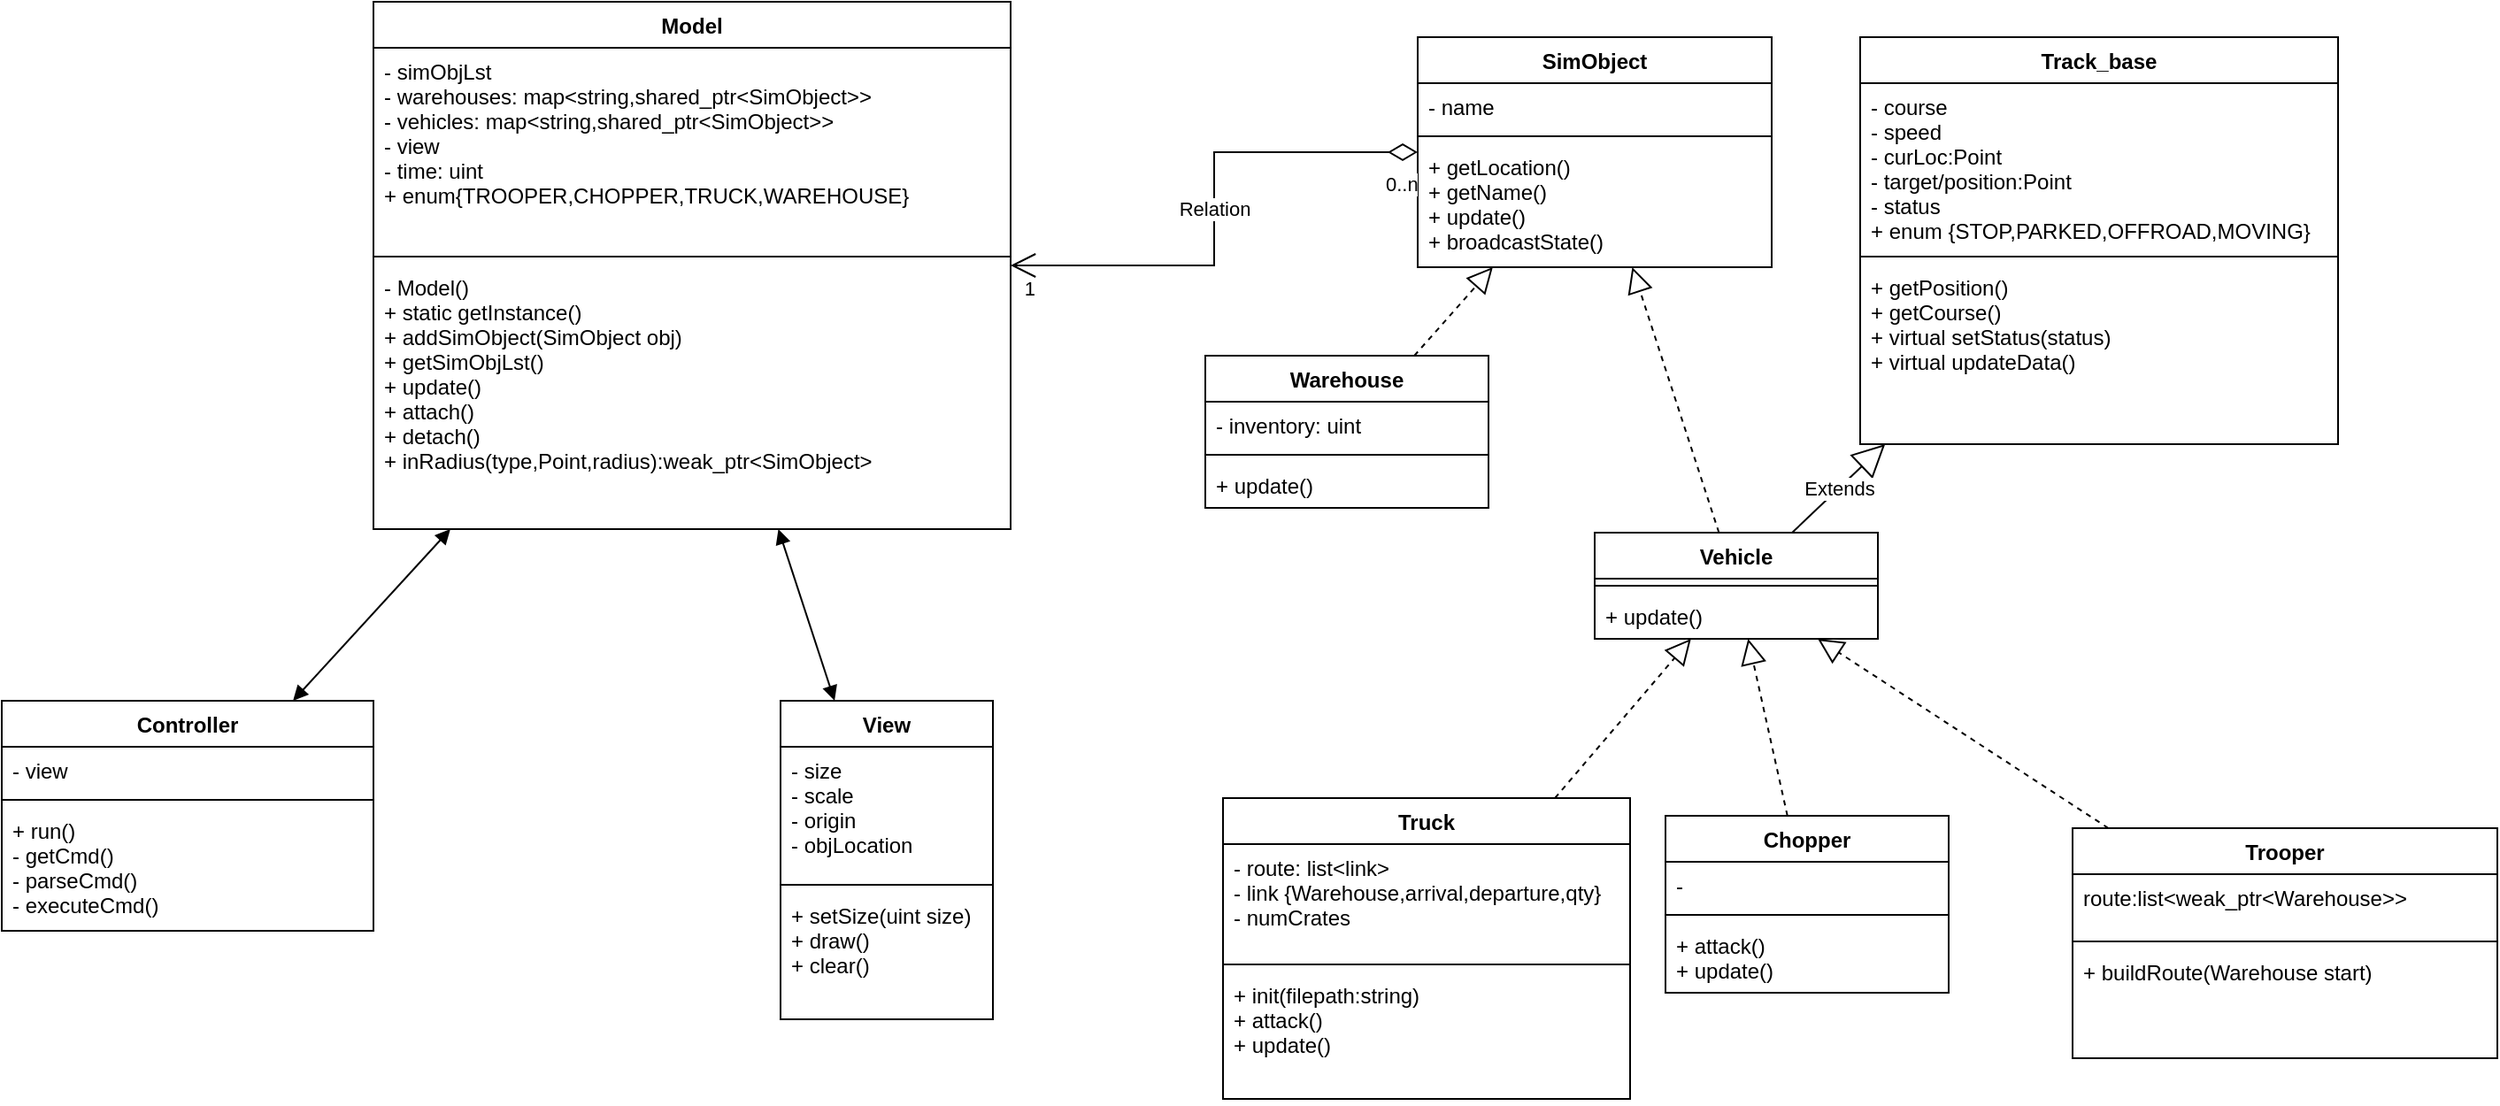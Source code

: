 <mxfile version="18.2.0" type="github">
  <diagram id="44q2uDsoj2Jr73g2Fu_d" name="Page-1">
    <mxGraphModel dx="2120" dy="722" grid="1" gridSize="10" guides="1" tooltips="1" connect="1" arrows="1" fold="1" page="1" pageScale="1" pageWidth="827" pageHeight="1169" math="0" shadow="0">
      <root>
        <mxCell id="0" />
        <mxCell id="1" parent="0" />
        <mxCell id="xyghL1K83STjx0oW8IJl-1" value="Model" style="swimlane;fontStyle=1;align=center;verticalAlign=top;childLayout=stackLayout;horizontal=1;startSize=26;horizontalStack=0;resizeParent=1;resizeParentMax=0;resizeLast=0;collapsible=1;marginBottom=0;" parent="1" vertex="1">
          <mxGeometry x="-280" y="10" width="360" height="298" as="geometry" />
        </mxCell>
        <mxCell id="xyghL1K83STjx0oW8IJl-2" value="- simObjLst&#xa;- warehouses: map&lt;string,shared_ptr&lt;SimObject&gt;&gt;&#xa;- vehicles: map&lt;string,shared_ptr&lt;SimObject&gt;&gt;&#xa;- view&#xa;- time: uint&#xa;+ enum{TROOPER,CHOPPER,TRUCK,WAREHOUSE}" style="text;strokeColor=none;fillColor=none;align=left;verticalAlign=top;spacingLeft=4;spacingRight=4;overflow=hidden;rotatable=0;points=[[0,0.5],[1,0.5]];portConstraint=eastwest;" parent="xyghL1K83STjx0oW8IJl-1" vertex="1">
          <mxGeometry y="26" width="360" height="114" as="geometry" />
        </mxCell>
        <mxCell id="xyghL1K83STjx0oW8IJl-3" value="" style="line;strokeWidth=1;fillColor=none;align=left;verticalAlign=middle;spacingTop=-1;spacingLeft=3;spacingRight=3;rotatable=0;labelPosition=right;points=[];portConstraint=eastwest;" parent="xyghL1K83STjx0oW8IJl-1" vertex="1">
          <mxGeometry y="140" width="360" height="8" as="geometry" />
        </mxCell>
        <mxCell id="xyghL1K83STjx0oW8IJl-4" value="- Model()&#xa;+ static getInstance()&#xa;+ addSimObject(SimObject obj)&#xa;+ getSimObjLst()&#xa;+ update()&#xa;+ attach()&#xa;+ detach()&#xa;+ inRadius(type,Point,radius):weak_ptr&lt;SimObject&gt;" style="text;strokeColor=none;fillColor=none;align=left;verticalAlign=top;spacingLeft=4;spacingRight=4;overflow=hidden;rotatable=0;points=[[0,0.5],[1,0.5]];portConstraint=eastwest;" parent="xyghL1K83STjx0oW8IJl-1" vertex="1">
          <mxGeometry y="148" width="360" height="150" as="geometry" />
        </mxCell>
        <mxCell id="xyghL1K83STjx0oW8IJl-15" value="" style="endArrow=block;startArrow=block;endFill=1;startFill=1;html=1;rounded=0;" parent="1" source="xyghL1K83STjx0oW8IJl-1" target="xyghL1K83STjx0oW8IJl-16" edge="1">
          <mxGeometry width="160" relative="1" as="geometry">
            <mxPoint x="200" y="140" as="sourcePoint" />
            <mxPoint x="110" y="300" as="targetPoint" />
          </mxGeometry>
        </mxCell>
        <mxCell id="xyghL1K83STjx0oW8IJl-16" value="Controller" style="swimlane;fontStyle=1;align=center;verticalAlign=top;childLayout=stackLayout;horizontal=1;startSize=26;horizontalStack=0;resizeParent=1;resizeParentMax=0;resizeLast=0;collapsible=1;marginBottom=0;" parent="1" vertex="1">
          <mxGeometry x="-490" y="405" width="210" height="130" as="geometry" />
        </mxCell>
        <mxCell id="xyghL1K83STjx0oW8IJl-17" value="- view" style="text;strokeColor=none;fillColor=none;align=left;verticalAlign=top;spacingLeft=4;spacingRight=4;overflow=hidden;rotatable=0;points=[[0,0.5],[1,0.5]];portConstraint=eastwest;" parent="xyghL1K83STjx0oW8IJl-16" vertex="1">
          <mxGeometry y="26" width="210" height="26" as="geometry" />
        </mxCell>
        <mxCell id="xyghL1K83STjx0oW8IJl-18" value="" style="line;strokeWidth=1;fillColor=none;align=left;verticalAlign=middle;spacingTop=-1;spacingLeft=3;spacingRight=3;rotatable=0;labelPosition=right;points=[];portConstraint=eastwest;" parent="xyghL1K83STjx0oW8IJl-16" vertex="1">
          <mxGeometry y="52" width="210" height="8" as="geometry" />
        </mxCell>
        <mxCell id="xyghL1K83STjx0oW8IJl-19" value="+ run()&#xa;- getCmd()&#xa;- parseCmd()&#xa;- executeCmd()" style="text;strokeColor=none;fillColor=none;align=left;verticalAlign=top;spacingLeft=4;spacingRight=4;overflow=hidden;rotatable=0;points=[[0,0.5],[1,0.5]];portConstraint=eastwest;" parent="xyghL1K83STjx0oW8IJl-16" vertex="1">
          <mxGeometry y="60" width="210" height="70" as="geometry" />
        </mxCell>
        <mxCell id="xyghL1K83STjx0oW8IJl-20" value="" style="endArrow=block;startArrow=block;endFill=1;startFill=1;html=1;rounded=0;" parent="1" source="xyghL1K83STjx0oW8IJl-1" target="xyghL1K83STjx0oW8IJl-21" edge="1">
          <mxGeometry width="160" relative="1" as="geometry">
            <mxPoint x="220" y="217.692" as="sourcePoint" />
            <mxPoint x="480" y="280" as="targetPoint" />
          </mxGeometry>
        </mxCell>
        <mxCell id="xyghL1K83STjx0oW8IJl-21" value="View" style="swimlane;fontStyle=1;align=center;verticalAlign=top;childLayout=stackLayout;horizontal=1;startSize=26;horizontalStack=0;resizeParent=1;resizeParentMax=0;resizeLast=0;collapsible=1;marginBottom=0;" parent="1" vertex="1">
          <mxGeometry x="-50" y="405" width="120" height="180" as="geometry" />
        </mxCell>
        <mxCell id="xyghL1K83STjx0oW8IJl-22" value="- size&#xa;- scale&#xa;- origin&#xa;- objLocation" style="text;strokeColor=none;fillColor=none;align=left;verticalAlign=top;spacingLeft=4;spacingRight=4;overflow=hidden;rotatable=0;points=[[0,0.5],[1,0.5]];portConstraint=eastwest;" parent="xyghL1K83STjx0oW8IJl-21" vertex="1">
          <mxGeometry y="26" width="120" height="74" as="geometry" />
        </mxCell>
        <mxCell id="xyghL1K83STjx0oW8IJl-23" value="" style="line;strokeWidth=1;fillColor=none;align=left;verticalAlign=middle;spacingTop=-1;spacingLeft=3;spacingRight=3;rotatable=0;labelPosition=right;points=[];portConstraint=eastwest;" parent="xyghL1K83STjx0oW8IJl-21" vertex="1">
          <mxGeometry y="100" width="120" height="8" as="geometry" />
        </mxCell>
        <mxCell id="xyghL1K83STjx0oW8IJl-24" value="+ setSize(uint size)&#xa;+ draw()&#xa;+ clear()" style="text;strokeColor=none;fillColor=none;align=left;verticalAlign=top;spacingLeft=4;spacingRight=4;overflow=hidden;rotatable=0;points=[[0,0.5],[1,0.5]];portConstraint=eastwest;" parent="xyghL1K83STjx0oW8IJl-21" vertex="1">
          <mxGeometry y="108" width="120" height="72" as="geometry" />
        </mxCell>
        <mxCell id="xyghL1K83STjx0oW8IJl-28" value="SimObject" style="swimlane;fontStyle=1;align=center;verticalAlign=top;childLayout=stackLayout;horizontal=1;startSize=26;horizontalStack=0;resizeParent=1;resizeParentMax=0;resizeLast=0;collapsible=1;marginBottom=0;" parent="1" vertex="1">
          <mxGeometry x="310" y="30" width="200" height="130" as="geometry" />
        </mxCell>
        <mxCell id="xyghL1K83STjx0oW8IJl-29" value="- name" style="text;strokeColor=none;fillColor=none;align=left;verticalAlign=top;spacingLeft=4;spacingRight=4;overflow=hidden;rotatable=0;points=[[0,0.5],[1,0.5]];portConstraint=eastwest;" parent="xyghL1K83STjx0oW8IJl-28" vertex="1">
          <mxGeometry y="26" width="200" height="26" as="geometry" />
        </mxCell>
        <mxCell id="xyghL1K83STjx0oW8IJl-30" value="" style="line;strokeWidth=1;fillColor=none;align=left;verticalAlign=middle;spacingTop=-1;spacingLeft=3;spacingRight=3;rotatable=0;labelPosition=right;points=[];portConstraint=eastwest;" parent="xyghL1K83STjx0oW8IJl-28" vertex="1">
          <mxGeometry y="52" width="200" height="8" as="geometry" />
        </mxCell>
        <mxCell id="xyghL1K83STjx0oW8IJl-31" value="+ getLocation()&#xa;+ getName()&#xa;+ update()&#xa;+ broadcastState()" style="text;strokeColor=none;fillColor=none;align=left;verticalAlign=top;spacingLeft=4;spacingRight=4;overflow=hidden;rotatable=0;points=[[0,0.5],[1,0.5]];portConstraint=eastwest;" parent="xyghL1K83STjx0oW8IJl-28" vertex="1">
          <mxGeometry y="60" width="200" height="70" as="geometry" />
        </mxCell>
        <mxCell id="xyghL1K83STjx0oW8IJl-33" value="Relation" style="endArrow=open;html=1;endSize=12;startArrow=diamondThin;startSize=14;startFill=0;edgeStyle=orthogonalEdgeStyle;rounded=0;" parent="1" source="xyghL1K83STjx0oW8IJl-28" target="xyghL1K83STjx0oW8IJl-1" edge="1">
          <mxGeometry relative="1" as="geometry">
            <mxPoint x="450" y="270" as="sourcePoint" />
            <mxPoint x="610" y="270" as="targetPoint" />
          </mxGeometry>
        </mxCell>
        <mxCell id="xyghL1K83STjx0oW8IJl-34" value="0..n" style="edgeLabel;resizable=0;html=1;align=left;verticalAlign=top;" parent="xyghL1K83STjx0oW8IJl-33" connectable="0" vertex="1">
          <mxGeometry x="-1" relative="1" as="geometry">
            <mxPoint x="-20" y="5" as="offset" />
          </mxGeometry>
        </mxCell>
        <mxCell id="xyghL1K83STjx0oW8IJl-35" value="1" style="edgeLabel;resizable=0;html=1;align=right;verticalAlign=top;" parent="xyghL1K83STjx0oW8IJl-33" connectable="0" vertex="1">
          <mxGeometry x="1" relative="1" as="geometry">
            <mxPoint x="14" as="offset" />
          </mxGeometry>
        </mxCell>
        <mxCell id="xyghL1K83STjx0oW8IJl-36" value="" style="endArrow=block;dashed=1;endFill=0;endSize=12;html=1;rounded=0;" parent="1" source="xyghL1K83STjx0oW8IJl-37" target="xyghL1K83STjx0oW8IJl-28" edge="1">
          <mxGeometry width="160" relative="1" as="geometry">
            <mxPoint x="510" y="260" as="sourcePoint" />
            <mxPoint x="670" y="260" as="targetPoint" />
          </mxGeometry>
        </mxCell>
        <mxCell id="xyghL1K83STjx0oW8IJl-37" value="Warehouse" style="swimlane;fontStyle=1;align=center;verticalAlign=top;childLayout=stackLayout;horizontal=1;startSize=26;horizontalStack=0;resizeParent=1;resizeParentMax=0;resizeLast=0;collapsible=1;marginBottom=0;" parent="1" vertex="1">
          <mxGeometry x="190" y="210" width="160" height="86" as="geometry" />
        </mxCell>
        <mxCell id="xyghL1K83STjx0oW8IJl-38" value="- inventory: uint" style="text;strokeColor=none;fillColor=none;align=left;verticalAlign=top;spacingLeft=4;spacingRight=4;overflow=hidden;rotatable=0;points=[[0,0.5],[1,0.5]];portConstraint=eastwest;" parent="xyghL1K83STjx0oW8IJl-37" vertex="1">
          <mxGeometry y="26" width="160" height="26" as="geometry" />
        </mxCell>
        <mxCell id="xyghL1K83STjx0oW8IJl-39" value="" style="line;strokeWidth=1;fillColor=none;align=left;verticalAlign=middle;spacingTop=-1;spacingLeft=3;spacingRight=3;rotatable=0;labelPosition=right;points=[];portConstraint=eastwest;" parent="xyghL1K83STjx0oW8IJl-37" vertex="1">
          <mxGeometry y="52" width="160" height="8" as="geometry" />
        </mxCell>
        <mxCell id="xyghL1K83STjx0oW8IJl-40" value="+ update()" style="text;strokeColor=none;fillColor=none;align=left;verticalAlign=top;spacingLeft=4;spacingRight=4;overflow=hidden;rotatable=0;points=[[0,0.5],[1,0.5]];portConstraint=eastwest;" parent="xyghL1K83STjx0oW8IJl-37" vertex="1">
          <mxGeometry y="60" width="160" height="26" as="geometry" />
        </mxCell>
        <mxCell id="xyghL1K83STjx0oW8IJl-41" value="" style="endArrow=block;dashed=1;endFill=0;endSize=12;html=1;rounded=0;" parent="1" source="xyghL1K83STjx0oW8IJl-42" target="xyghL1K83STjx0oW8IJl-28" edge="1">
          <mxGeometry width="160" relative="1" as="geometry">
            <mxPoint x="700" y="280" as="sourcePoint" />
            <mxPoint x="670" y="260" as="targetPoint" />
          </mxGeometry>
        </mxCell>
        <mxCell id="xyghL1K83STjx0oW8IJl-42" value="Vehicle" style="swimlane;fontStyle=1;align=center;verticalAlign=top;childLayout=stackLayout;horizontal=1;startSize=26;horizontalStack=0;resizeParent=1;resizeParentMax=0;resizeLast=0;collapsible=1;marginBottom=0;" parent="1" vertex="1">
          <mxGeometry x="410" y="310" width="160" height="60" as="geometry" />
        </mxCell>
        <mxCell id="xyghL1K83STjx0oW8IJl-44" value="" style="line;strokeWidth=1;fillColor=none;align=left;verticalAlign=middle;spacingTop=-1;spacingLeft=3;spacingRight=3;rotatable=0;labelPosition=right;points=[];portConstraint=eastwest;" parent="xyghL1K83STjx0oW8IJl-42" vertex="1">
          <mxGeometry y="26" width="160" height="8" as="geometry" />
        </mxCell>
        <mxCell id="xyghL1K83STjx0oW8IJl-45" value="+ update()" style="text;strokeColor=none;fillColor=none;align=left;verticalAlign=top;spacingLeft=4;spacingRight=4;overflow=hidden;rotatable=0;points=[[0,0.5],[1,0.5]];portConstraint=eastwest;" parent="xyghL1K83STjx0oW8IJl-42" vertex="1">
          <mxGeometry y="34" width="160" height="26" as="geometry" />
        </mxCell>
        <mxCell id="xyghL1K83STjx0oW8IJl-47" value="Extends" style="endArrow=block;endSize=16;endFill=0;html=1;rounded=0;" parent="1" source="xyghL1K83STjx0oW8IJl-42" target="xyghL1K83STjx0oW8IJl-48" edge="1">
          <mxGeometry width="160" relative="1" as="geometry">
            <mxPoint x="430" y="190" as="sourcePoint" />
            <mxPoint x="590" y="130" as="targetPoint" />
          </mxGeometry>
        </mxCell>
        <mxCell id="xyghL1K83STjx0oW8IJl-48" value="Track_base" style="swimlane;fontStyle=1;align=center;verticalAlign=top;childLayout=stackLayout;horizontal=1;startSize=26;horizontalStack=0;resizeParent=1;resizeParentMax=0;resizeLast=0;collapsible=1;marginBottom=0;" parent="1" vertex="1">
          <mxGeometry x="560" y="30" width="270" height="230" as="geometry" />
        </mxCell>
        <mxCell id="xyghL1K83STjx0oW8IJl-49" value="- course&#xa;- speed&#xa;- curLoc:Point&#xa;- target/position:Point&#xa;- status&#xa;+ enum {STOP,PARKED,OFFROAD,MOVING}" style="text;strokeColor=none;fillColor=none;align=left;verticalAlign=top;spacingLeft=4;spacingRight=4;overflow=hidden;rotatable=0;points=[[0,0.5],[1,0.5]];portConstraint=eastwest;" parent="xyghL1K83STjx0oW8IJl-48" vertex="1">
          <mxGeometry y="26" width="270" height="94" as="geometry" />
        </mxCell>
        <mxCell id="xyghL1K83STjx0oW8IJl-50" value="" style="line;strokeWidth=1;fillColor=none;align=left;verticalAlign=middle;spacingTop=-1;spacingLeft=3;spacingRight=3;rotatable=0;labelPosition=right;points=[];portConstraint=eastwest;" parent="xyghL1K83STjx0oW8IJl-48" vertex="1">
          <mxGeometry y="120" width="270" height="8" as="geometry" />
        </mxCell>
        <mxCell id="xyghL1K83STjx0oW8IJl-51" value="+ getPosition()&#xa;+ getCourse()&#xa;+ virtual setStatus(status)&#xa;+ virtual updateData()" style="text;strokeColor=none;fillColor=none;align=left;verticalAlign=top;spacingLeft=4;spacingRight=4;overflow=hidden;rotatable=0;points=[[0,0.5],[1,0.5]];portConstraint=eastwest;" parent="xyghL1K83STjx0oW8IJl-48" vertex="1">
          <mxGeometry y="128" width="270" height="102" as="geometry" />
        </mxCell>
        <mxCell id="xyghL1K83STjx0oW8IJl-52" value="" style="endArrow=block;dashed=1;endFill=0;endSize=12;html=1;rounded=0;" parent="1" source="Z22mOZkXwCtcEA-yf7Ti-4" target="xyghL1K83STjx0oW8IJl-42" edge="1">
          <mxGeometry width="160" relative="1" as="geometry">
            <mxPoint x="379.286" y="460" as="sourcePoint" />
            <mxPoint x="550" y="330" as="targetPoint" />
          </mxGeometry>
        </mxCell>
        <mxCell id="xyghL1K83STjx0oW8IJl-57" value="" style="endArrow=block;dashed=1;endFill=0;endSize=12;html=1;rounded=0;" parent="1" source="Z22mOZkXwCtcEA-yf7Ti-12" target="xyghL1K83STjx0oW8IJl-42" edge="1">
          <mxGeometry width="160" relative="1" as="geometry">
            <mxPoint x="490" y="460" as="sourcePoint" />
            <mxPoint x="675" y="376" as="targetPoint" />
          </mxGeometry>
        </mxCell>
        <mxCell id="xyghL1K83STjx0oW8IJl-61" value="" style="endArrow=block;dashed=1;endFill=0;endSize=12;html=1;rounded=0;" parent="1" source="Z22mOZkXwCtcEA-yf7Ti-8" target="xyghL1K83STjx0oW8IJl-42" edge="1">
          <mxGeometry width="160" relative="1" as="geometry">
            <mxPoint x="595.109" y="460" as="sourcePoint" />
            <mxPoint x="660" y="390" as="targetPoint" />
          </mxGeometry>
        </mxCell>
        <mxCell id="Z22mOZkXwCtcEA-yf7Ti-4" value="Truck" style="swimlane;fontStyle=1;align=center;verticalAlign=top;childLayout=stackLayout;horizontal=1;startSize=26;horizontalStack=0;resizeParent=1;resizeParentMax=0;resizeLast=0;collapsible=1;marginBottom=0;" vertex="1" parent="1">
          <mxGeometry x="200" y="460" width="230" height="170" as="geometry" />
        </mxCell>
        <mxCell id="Z22mOZkXwCtcEA-yf7Ti-5" value="- route: list&lt;link&gt;&#xa;- link {Warehouse,arrival,departure,qty}&#xa;- numCrates" style="text;strokeColor=none;fillColor=none;align=left;verticalAlign=top;spacingLeft=4;spacingRight=4;overflow=hidden;rotatable=0;points=[[0,0.5],[1,0.5]];portConstraint=eastwest;" vertex="1" parent="Z22mOZkXwCtcEA-yf7Ti-4">
          <mxGeometry y="26" width="230" height="64" as="geometry" />
        </mxCell>
        <mxCell id="Z22mOZkXwCtcEA-yf7Ti-6" value="" style="line;strokeWidth=1;fillColor=none;align=left;verticalAlign=middle;spacingTop=-1;spacingLeft=3;spacingRight=3;rotatable=0;labelPosition=right;points=[];portConstraint=eastwest;" vertex="1" parent="Z22mOZkXwCtcEA-yf7Ti-4">
          <mxGeometry y="90" width="230" height="8" as="geometry" />
        </mxCell>
        <mxCell id="Z22mOZkXwCtcEA-yf7Ti-7" value="+ init(filepath:string)&#xa;+ attack()&#xa;+ update()" style="text;strokeColor=none;fillColor=none;align=left;verticalAlign=top;spacingLeft=4;spacingRight=4;overflow=hidden;rotatable=0;points=[[0,0.5],[1,0.5]];portConstraint=eastwest;" vertex="1" parent="Z22mOZkXwCtcEA-yf7Ti-4">
          <mxGeometry y="98" width="230" height="72" as="geometry" />
        </mxCell>
        <mxCell id="Z22mOZkXwCtcEA-yf7Ti-8" value="Trooper" style="swimlane;fontStyle=1;align=center;verticalAlign=top;childLayout=stackLayout;horizontal=1;startSize=26;horizontalStack=0;resizeParent=1;resizeParentMax=0;resizeLast=0;collapsible=1;marginBottom=0;" vertex="1" parent="1">
          <mxGeometry x="680" y="477" width="240" height="130" as="geometry" />
        </mxCell>
        <mxCell id="Z22mOZkXwCtcEA-yf7Ti-9" value="route:list&lt;weak_ptr&lt;Warehouse&gt;&gt;" style="text;strokeColor=none;fillColor=none;align=left;verticalAlign=top;spacingLeft=4;spacingRight=4;overflow=hidden;rotatable=0;points=[[0,0.5],[1,0.5]];portConstraint=eastwest;" vertex="1" parent="Z22mOZkXwCtcEA-yf7Ti-8">
          <mxGeometry y="26" width="240" height="34" as="geometry" />
        </mxCell>
        <mxCell id="Z22mOZkXwCtcEA-yf7Ti-10" value="" style="line;strokeWidth=1;fillColor=none;align=left;verticalAlign=middle;spacingTop=-1;spacingLeft=3;spacingRight=3;rotatable=0;labelPosition=right;points=[];portConstraint=eastwest;" vertex="1" parent="Z22mOZkXwCtcEA-yf7Ti-8">
          <mxGeometry y="60" width="240" height="8" as="geometry" />
        </mxCell>
        <mxCell id="Z22mOZkXwCtcEA-yf7Ti-11" value="+ buildRoute(Warehouse start)&#xa;" style="text;strokeColor=none;fillColor=none;align=left;verticalAlign=top;spacingLeft=4;spacingRight=4;overflow=hidden;rotatable=0;points=[[0,0.5],[1,0.5]];portConstraint=eastwest;" vertex="1" parent="Z22mOZkXwCtcEA-yf7Ti-8">
          <mxGeometry y="68" width="240" height="62" as="geometry" />
        </mxCell>
        <mxCell id="Z22mOZkXwCtcEA-yf7Ti-12" value="Chopper" style="swimlane;fontStyle=1;align=center;verticalAlign=top;childLayout=stackLayout;horizontal=1;startSize=26;horizontalStack=0;resizeParent=1;resizeParentMax=0;resizeLast=0;collapsible=1;marginBottom=0;" vertex="1" parent="1">
          <mxGeometry x="450" y="470" width="160" height="100" as="geometry" />
        </mxCell>
        <mxCell id="Z22mOZkXwCtcEA-yf7Ti-13" value="- " style="text;strokeColor=none;fillColor=none;align=left;verticalAlign=top;spacingLeft=4;spacingRight=4;overflow=hidden;rotatable=0;points=[[0,0.5],[1,0.5]];portConstraint=eastwest;" vertex="1" parent="Z22mOZkXwCtcEA-yf7Ti-12">
          <mxGeometry y="26" width="160" height="26" as="geometry" />
        </mxCell>
        <mxCell id="Z22mOZkXwCtcEA-yf7Ti-14" value="" style="line;strokeWidth=1;fillColor=none;align=left;verticalAlign=middle;spacingTop=-1;spacingLeft=3;spacingRight=3;rotatable=0;labelPosition=right;points=[];portConstraint=eastwest;" vertex="1" parent="Z22mOZkXwCtcEA-yf7Ti-12">
          <mxGeometry y="52" width="160" height="8" as="geometry" />
        </mxCell>
        <mxCell id="Z22mOZkXwCtcEA-yf7Ti-15" value="+ attack()&#xa;+ update()" style="text;strokeColor=none;fillColor=none;align=left;verticalAlign=top;spacingLeft=4;spacingRight=4;overflow=hidden;rotatable=0;points=[[0,0.5],[1,0.5]];portConstraint=eastwest;" vertex="1" parent="Z22mOZkXwCtcEA-yf7Ti-12">
          <mxGeometry y="60" width="160" height="40" as="geometry" />
        </mxCell>
      </root>
    </mxGraphModel>
  </diagram>
</mxfile>
